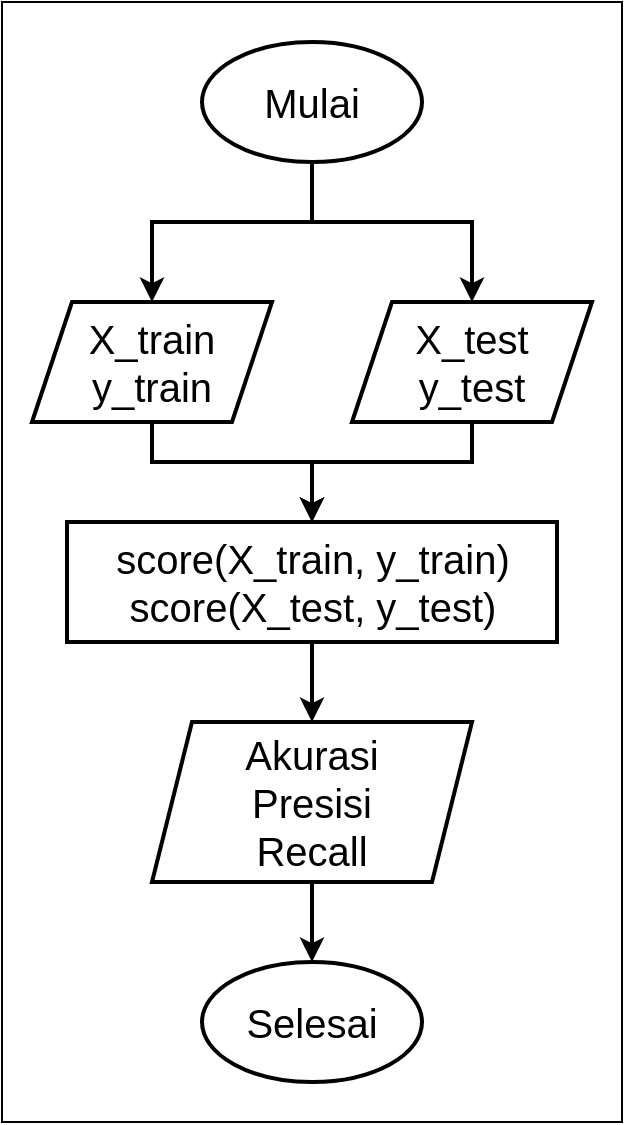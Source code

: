 <mxfile version="14.9.1" type="device"><diagram id="onzifL5D6qUQEAKoNjDq" name="Page-1"><mxGraphModel dx="1598" dy="1978" grid="1" gridSize="10" guides="1" tooltips="1" connect="1" arrows="1" fold="1" page="1" pageScale="1" pageWidth="850" pageHeight="1100" math="0" shadow="0"><root><mxCell id="0"/><mxCell id="1" parent="0"/><mxCell id="QHIBg382iOYjWWnhvLbx-29" value="" style="group" vertex="1" connectable="0" parent="1"><mxGeometry x="240" y="-100" width="310" height="560" as="geometry"/></mxCell><mxCell id="QHIBg382iOYjWWnhvLbx-28" value="" style="rounded=0;whiteSpace=wrap;html=1;strokeWidth=1;" vertex="1" parent="QHIBg382iOYjWWnhvLbx-29"><mxGeometry width="310" height="560" as="geometry"/></mxCell><mxCell id="QHIBg382iOYjWWnhvLbx-1" value="&lt;font style=&quot;font-size: 20px&quot;&gt;Mulai&lt;/font&gt;" style="ellipse;whiteSpace=wrap;html=1;strokeWidth=2;" vertex="1" parent="QHIBg382iOYjWWnhvLbx-29"><mxGeometry x="100" y="20" width="110" height="60" as="geometry"/></mxCell><mxCell id="QHIBg382iOYjWWnhvLbx-2" value="&lt;font style=&quot;font-size: 20px&quot;&gt;Selesai&lt;/font&gt;" style="ellipse;whiteSpace=wrap;html=1;strokeWidth=2;" vertex="1" parent="QHIBg382iOYjWWnhvLbx-29"><mxGeometry x="100" y="480" width="110" height="60" as="geometry"/></mxCell><mxCell id="QHIBg382iOYjWWnhvLbx-18" value="&lt;font style=&quot;font-size: 20px&quot;&gt;Akurasi&lt;br&gt;Presisi&lt;br&gt;Recall&lt;/font&gt;" style="shape=parallelogram;perimeter=parallelogramPerimeter;whiteSpace=wrap;html=1;fixedSize=1;strokeWidth=2;" vertex="1" parent="QHIBg382iOYjWWnhvLbx-29"><mxGeometry x="75" y="360" width="160" height="80" as="geometry"/></mxCell><mxCell id="QHIBg382iOYjWWnhvLbx-20" value="&lt;font style=&quot;font-size: 20px&quot;&gt;score(X_train, y_train)&lt;br&gt;score(X_test, y_test)&lt;/font&gt;" style="rounded=0;whiteSpace=wrap;html=1;strokeWidth=2;" vertex="1" parent="QHIBg382iOYjWWnhvLbx-29"><mxGeometry x="32.5" y="260" width="245" height="60" as="geometry"/></mxCell><mxCell id="QHIBg382iOYjWWnhvLbx-21" value="" style="endArrow=classic;html=1;strokeWidth=2;exitX=0.5;exitY=1;exitDx=0;exitDy=0;entryX=0.5;entryY=0;entryDx=0;entryDy=0;rounded=0;" edge="1" parent="QHIBg382iOYjWWnhvLbx-29" source="QHIBg382iOYjWWnhvLbx-1" target="QHIBg382iOYjWWnhvLbx-16"><mxGeometry width="50" height="50" relative="1" as="geometry"><mxPoint x="140" y="100" as="sourcePoint"/><mxPoint x="170" y="120" as="targetPoint"/><Array as="points"><mxPoint x="155" y="110"/><mxPoint x="75" y="110"/></Array></mxGeometry></mxCell><mxCell id="QHIBg382iOYjWWnhvLbx-22" value="" style="group" vertex="1" connectable="0" parent="QHIBg382iOYjWWnhvLbx-29"><mxGeometry x="15" y="150" width="280" height="60" as="geometry"/></mxCell><mxCell id="QHIBg382iOYjWWnhvLbx-16" value="&lt;font style=&quot;font-size: 20px&quot;&gt;X_train&lt;br&gt;y_train&lt;/font&gt;" style="shape=parallelogram;perimeter=parallelogramPerimeter;whiteSpace=wrap;html=1;fixedSize=1;strokeWidth=2;" vertex="1" parent="QHIBg382iOYjWWnhvLbx-22"><mxGeometry width="120" height="60" as="geometry"/></mxCell><mxCell id="QHIBg382iOYjWWnhvLbx-17" value="&lt;font style=&quot;font-size: 20px&quot;&gt;X_test&lt;br&gt;y_test&lt;/font&gt;" style="shape=parallelogram;perimeter=parallelogramPerimeter;whiteSpace=wrap;html=1;fixedSize=1;strokeWidth=2;" vertex="1" parent="QHIBg382iOYjWWnhvLbx-22"><mxGeometry x="160" width="120" height="60" as="geometry"/></mxCell><mxCell id="QHIBg382iOYjWWnhvLbx-23" value="" style="endArrow=classic;html=1;strokeWidth=2;exitX=0.5;exitY=1;exitDx=0;exitDy=0;entryX=0.5;entryY=0;entryDx=0;entryDy=0;rounded=0;" edge="1" parent="QHIBg382iOYjWWnhvLbx-29" source="QHIBg382iOYjWWnhvLbx-1" target="QHIBg382iOYjWWnhvLbx-17"><mxGeometry width="50" height="50" relative="1" as="geometry"><mxPoint x="120" y="170" as="sourcePoint"/><mxPoint x="170" y="120" as="targetPoint"/><Array as="points"><mxPoint x="155" y="110"/><mxPoint x="235" y="110"/></Array></mxGeometry></mxCell><mxCell id="QHIBg382iOYjWWnhvLbx-24" value="" style="endArrow=classic;html=1;strokeWidth=2;exitX=0.5;exitY=1;exitDx=0;exitDy=0;entryX=0.5;entryY=0;entryDx=0;entryDy=0;rounded=0;" edge="1" parent="QHIBg382iOYjWWnhvLbx-29" source="QHIBg382iOYjWWnhvLbx-16" target="QHIBg382iOYjWWnhvLbx-20"><mxGeometry width="50" height="50" relative="1" as="geometry"><mxPoint x="100" y="260" as="sourcePoint"/><mxPoint x="150" y="210" as="targetPoint"/><Array as="points"><mxPoint x="75" y="230"/><mxPoint x="155" y="230"/></Array></mxGeometry></mxCell><mxCell id="QHIBg382iOYjWWnhvLbx-25" value="" style="endArrow=classic;html=1;strokeWidth=2;exitX=0.5;exitY=1;exitDx=0;exitDy=0;entryX=0.5;entryY=0;entryDx=0;entryDy=0;rounded=0;" edge="1" parent="QHIBg382iOYjWWnhvLbx-29" source="QHIBg382iOYjWWnhvLbx-17" target="QHIBg382iOYjWWnhvLbx-20"><mxGeometry width="50" height="50" relative="1" as="geometry"><mxPoint x="100" y="260" as="sourcePoint"/><mxPoint x="150" y="210" as="targetPoint"/><Array as="points"><mxPoint x="235" y="230"/><mxPoint x="155" y="230"/></Array></mxGeometry></mxCell><mxCell id="QHIBg382iOYjWWnhvLbx-26" value="" style="endArrow=classic;html=1;strokeWidth=2;exitX=0.5;exitY=1;exitDx=0;exitDy=0;entryX=0.5;entryY=0;entryDx=0;entryDy=0;" edge="1" parent="QHIBg382iOYjWWnhvLbx-29" source="QHIBg382iOYjWWnhvLbx-20" target="QHIBg382iOYjWWnhvLbx-18"><mxGeometry width="50" height="50" relative="1" as="geometry"><mxPoint x="-20" y="320" as="sourcePoint"/><mxPoint x="30" y="270" as="targetPoint"/></mxGeometry></mxCell><mxCell id="QHIBg382iOYjWWnhvLbx-27" value="" style="endArrow=classic;html=1;strokeWidth=2;exitX=0.5;exitY=1;exitDx=0;exitDy=0;entryX=0.5;entryY=0;entryDx=0;entryDy=0;" edge="1" parent="QHIBg382iOYjWWnhvLbx-29" source="QHIBg382iOYjWWnhvLbx-18" target="QHIBg382iOYjWWnhvLbx-2"><mxGeometry width="50" height="50" relative="1" as="geometry"><mxPoint x="-20" y="320" as="sourcePoint"/><mxPoint x="30" y="270" as="targetPoint"/></mxGeometry></mxCell></root></mxGraphModel></diagram></mxfile>